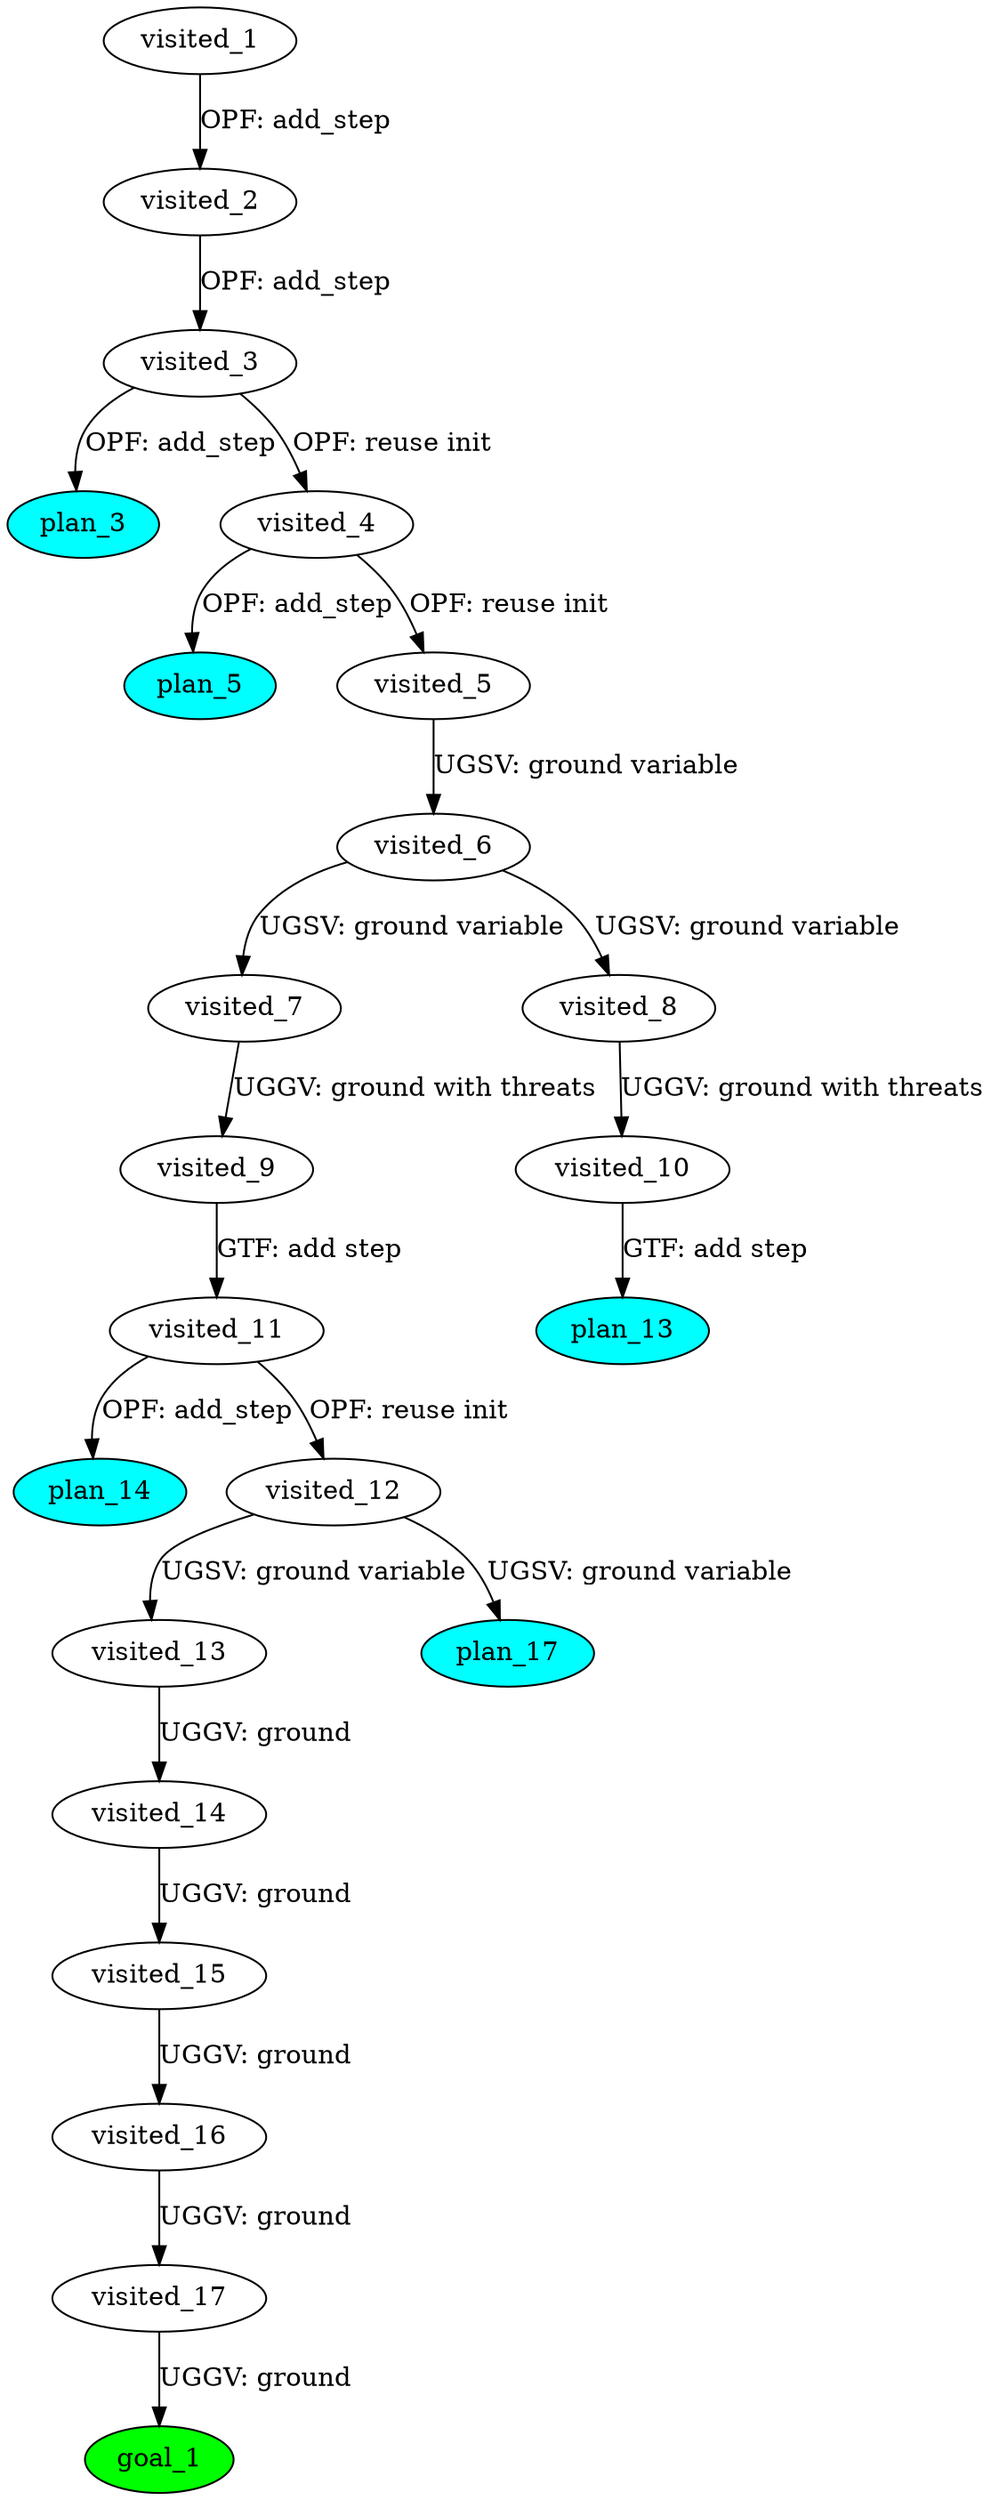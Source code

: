 digraph {
	"6bc1df6b-04de-d646-eaeb-983924bde23d" [label=plan_0 fillcolor=cyan style=filled]
	"6bc1df6b-04de-d646-eaeb-983924bde23d" [label=visited_1 fillcolor=white style=filled]
	"4015bde1-2c5a-98ca-bb6c-2b34499f942d" [label=plan_1 fillcolor=cyan style=filled]
	"6bc1df6b-04de-d646-eaeb-983924bde23d" -> "4015bde1-2c5a-98ca-bb6c-2b34499f942d" [label="OPF: add_step"]
	"4015bde1-2c5a-98ca-bb6c-2b34499f942d" [label=visited_2 fillcolor=white style=filled]
	"5e87a3b2-da81-5383-7763-d6fa340c79ab" [label=plan_2 fillcolor=cyan style=filled]
	"4015bde1-2c5a-98ca-bb6c-2b34499f942d" -> "5e87a3b2-da81-5383-7763-d6fa340c79ab" [label="OPF: add_step"]
	"5e87a3b2-da81-5383-7763-d6fa340c79ab" [label=visited_3 fillcolor=white style=filled]
	"113ae4d4-ecab-ecaa-64c6-444f411fe474" [label=plan_3 fillcolor=cyan style=filled]
	"5e87a3b2-da81-5383-7763-d6fa340c79ab" -> "113ae4d4-ecab-ecaa-64c6-444f411fe474" [label="OPF: add_step"]
	"65bc8144-18ee-c370-3238-6481300f754a" [label=plan_4 fillcolor=cyan style=filled]
	"5e87a3b2-da81-5383-7763-d6fa340c79ab" -> "65bc8144-18ee-c370-3238-6481300f754a" [label="OPF: reuse init"]
	"65bc8144-18ee-c370-3238-6481300f754a" [label=visited_4 fillcolor=white style=filled]
	"c68a140f-b602-ea2d-73de-477ee63303ea" [label=plan_5 fillcolor=cyan style=filled]
	"65bc8144-18ee-c370-3238-6481300f754a" -> "c68a140f-b602-ea2d-73de-477ee63303ea" [label="OPF: add_step"]
	"fc45b31a-fd57-eca0-f2b7-9657fec5814f" [label=plan_6 fillcolor=cyan style=filled]
	"65bc8144-18ee-c370-3238-6481300f754a" -> "fc45b31a-fd57-eca0-f2b7-9657fec5814f" [label="OPF: reuse init"]
	"fc45b31a-fd57-eca0-f2b7-9657fec5814f" [label=visited_5 fillcolor=white style=filled]
	"5c78e7a5-80d0-6e97-b2ad-6e425f9a0755" [label=plan_7 fillcolor=cyan style=filled]
	"fc45b31a-fd57-eca0-f2b7-9657fec5814f" -> "5c78e7a5-80d0-6e97-b2ad-6e425f9a0755" [label="UGSV: ground variable"]
	"5c78e7a5-80d0-6e97-b2ad-6e425f9a0755" [label=visited_6 fillcolor=white style=filled]
	"d06125e2-c842-4b10-e292-3b09db7c8d92" [label=plan_8 fillcolor=cyan style=filled]
	"5c78e7a5-80d0-6e97-b2ad-6e425f9a0755" -> "d06125e2-c842-4b10-e292-3b09db7c8d92" [label="UGSV: ground variable"]
	"716612fe-af13-fa59-d265-77737e4defca" [label=plan_9 fillcolor=cyan style=filled]
	"5c78e7a5-80d0-6e97-b2ad-6e425f9a0755" -> "716612fe-af13-fa59-d265-77737e4defca" [label="UGSV: ground variable"]
	"d06125e2-c842-4b10-e292-3b09db7c8d92" [label=visited_7 fillcolor=white style=filled]
	"1f2a65bb-8feb-7257-f0cc-cda146776b8c" [label=plan_10 fillcolor=cyan style=filled]
	"d06125e2-c842-4b10-e292-3b09db7c8d92" -> "1f2a65bb-8feb-7257-f0cc-cda146776b8c" [label="UGGV: ground with threats"]
	"716612fe-af13-fa59-d265-77737e4defca" [label=visited_8 fillcolor=white style=filled]
	"700e0de7-ab8f-49e2-0ac7-8fe4f75169eb" [label=plan_11 fillcolor=cyan style=filled]
	"716612fe-af13-fa59-d265-77737e4defca" -> "700e0de7-ab8f-49e2-0ac7-8fe4f75169eb" [label="UGGV: ground with threats"]
	"1f2a65bb-8feb-7257-f0cc-cda146776b8c" [label=visited_9 fillcolor=white style=filled]
	"2a5559a0-7dbb-1cb9-f99c-e66416492b49" [label=plan_12 fillcolor=cyan style=filled]
	"1f2a65bb-8feb-7257-f0cc-cda146776b8c" -> "2a5559a0-7dbb-1cb9-f99c-e66416492b49" [label="GTF: add step"]
	"700e0de7-ab8f-49e2-0ac7-8fe4f75169eb" [label=visited_10 fillcolor=white style=filled]
	"139da91d-7285-9c78-c9df-c840ff53fad2" [label=plan_13 fillcolor=cyan style=filled]
	"700e0de7-ab8f-49e2-0ac7-8fe4f75169eb" -> "139da91d-7285-9c78-c9df-c840ff53fad2" [label="GTF: add step"]
	"2a5559a0-7dbb-1cb9-f99c-e66416492b49" [label=visited_11 fillcolor=white style=filled]
	"15c6ed54-6163-5cc3-3d87-c934d0fe1e4b" [label=plan_14 fillcolor=cyan style=filled]
	"2a5559a0-7dbb-1cb9-f99c-e66416492b49" -> "15c6ed54-6163-5cc3-3d87-c934d0fe1e4b" [label="OPF: add_step"]
	"f3dfd91f-6870-e205-ba33-6f2d5967a1c4" [label=plan_15 fillcolor=cyan style=filled]
	"2a5559a0-7dbb-1cb9-f99c-e66416492b49" -> "f3dfd91f-6870-e205-ba33-6f2d5967a1c4" [label="OPF: reuse init"]
	"f3dfd91f-6870-e205-ba33-6f2d5967a1c4" [label=visited_12 fillcolor=white style=filled]
	"ec39a794-2485-17e2-0834-614d2ccd6226" [label=plan_16 fillcolor=cyan style=filled]
	"f3dfd91f-6870-e205-ba33-6f2d5967a1c4" -> "ec39a794-2485-17e2-0834-614d2ccd6226" [label="UGSV: ground variable"]
	"3b55ca48-d06e-62b9-8934-352cb2ebed3d" [label=plan_17 fillcolor=cyan style=filled]
	"f3dfd91f-6870-e205-ba33-6f2d5967a1c4" -> "3b55ca48-d06e-62b9-8934-352cb2ebed3d" [label="UGSV: ground variable"]
	"ec39a794-2485-17e2-0834-614d2ccd6226" [label=visited_13 fillcolor=white style=filled]
	"20f00ddb-6783-a36e-5d28-8b44cfd88fa7" [label=plan_18 fillcolor=cyan style=filled]
	"ec39a794-2485-17e2-0834-614d2ccd6226" -> "20f00ddb-6783-a36e-5d28-8b44cfd88fa7" [label="UGGV: ground"]
	"20f00ddb-6783-a36e-5d28-8b44cfd88fa7" [label=visited_14 fillcolor=white style=filled]
	"4c571e03-0de9-137b-a22a-c6baf8029f37" [label=plan_19 fillcolor=cyan style=filled]
	"20f00ddb-6783-a36e-5d28-8b44cfd88fa7" -> "4c571e03-0de9-137b-a22a-c6baf8029f37" [label="UGGV: ground"]
	"4c571e03-0de9-137b-a22a-c6baf8029f37" [label=visited_15 fillcolor=white style=filled]
	"94f9d703-8147-8749-b5b5-519f3805db75" [label=plan_20 fillcolor=cyan style=filled]
	"4c571e03-0de9-137b-a22a-c6baf8029f37" -> "94f9d703-8147-8749-b5b5-519f3805db75" [label="UGGV: ground"]
	"94f9d703-8147-8749-b5b5-519f3805db75" [label=visited_16 fillcolor=white style=filled]
	"0e900e48-0d89-1b45-58a3-f3e8a3efd3e7" [label=plan_21 fillcolor=cyan style=filled]
	"94f9d703-8147-8749-b5b5-519f3805db75" -> "0e900e48-0d89-1b45-58a3-f3e8a3efd3e7" [label="UGGV: ground"]
	"0e900e48-0d89-1b45-58a3-f3e8a3efd3e7" [label=visited_17 fillcolor=white style=filled]
	"3800f6e6-118d-cc03-465d-70f15580b488" [label=plan_22 fillcolor=cyan style=filled]
	"0e900e48-0d89-1b45-58a3-f3e8a3efd3e7" -> "3800f6e6-118d-cc03-465d-70f15580b488" [label="UGGV: ground"]
	"3800f6e6-118d-cc03-465d-70f15580b488" [label=visited_18 fillcolor=white style=filled]
	"3800f6e6-118d-cc03-465d-70f15580b488" [label=goal_1 fillcolor=green style=filled]
}
